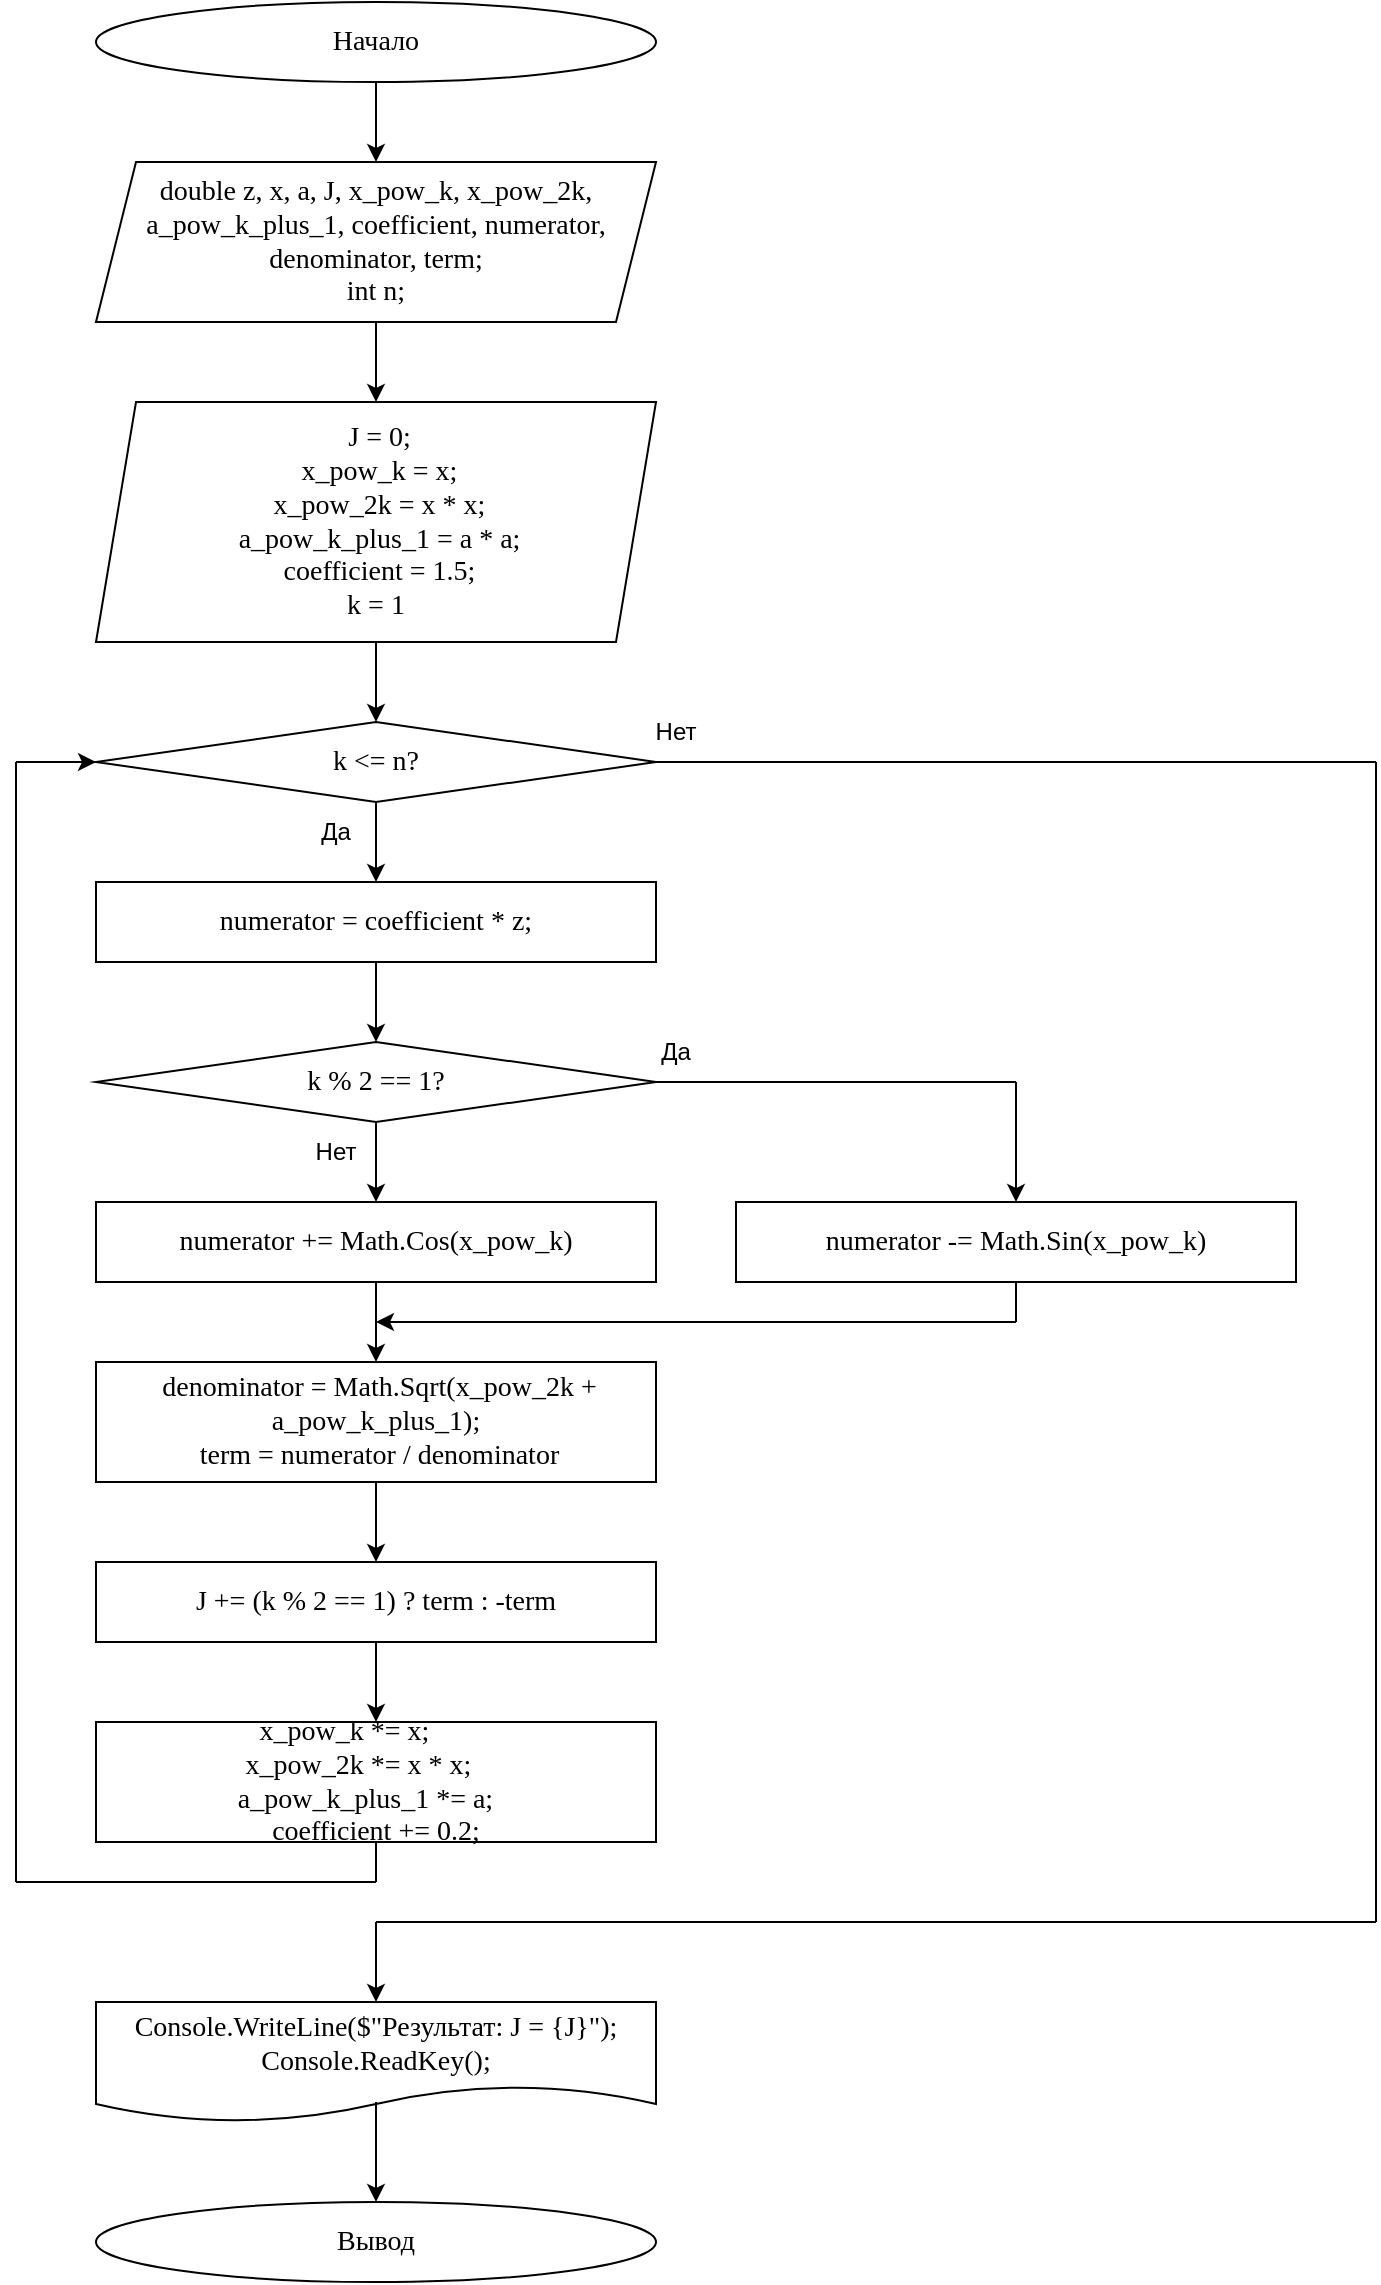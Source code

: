 <mxfile version="26.2.13">
  <diagram name="Страница — 1" id="E4E7yTUuGkh7SjtdxnBT">
    <mxGraphModel dx="1428" dy="796" grid="1" gridSize="10" guides="1" tooltips="1" connect="1" arrows="1" fold="1" page="1" pageScale="1" pageWidth="827" pageHeight="1169" math="0" shadow="0">
      <root>
        <mxCell id="0" />
        <mxCell id="1" parent="0" />
        <mxCell id="sTGOJyawShSkcU3myXAW-40" value="" style="group" parent="1" vertex="1" connectable="0">
          <mxGeometry x="240" y="40" width="680" height="1140" as="geometry" />
        </mxCell>
        <mxCell id="sTGOJyawShSkcU3myXAW-1" value="Начало" style="ellipse;whiteSpace=wrap;html=1;fontFamily=Times New Roman;fontSize=14;" parent="sTGOJyawShSkcU3myXAW-40" vertex="1">
          <mxGeometry x="40" width="280" height="40" as="geometry" />
        </mxCell>
        <mxCell id="sTGOJyawShSkcU3myXAW-14" value="" style="edgeStyle=orthogonalEdgeStyle;rounded=0;orthogonalLoop=1;jettySize=auto;html=1;fontFamily=Times New Roman;fontSize=14;" parent="sTGOJyawShSkcU3myXAW-40" source="sTGOJyawShSkcU3myXAW-2" target="sTGOJyawShSkcU3myXAW-3" edge="1">
          <mxGeometry relative="1" as="geometry" />
        </mxCell>
        <mxCell id="sTGOJyawShSkcU3myXAW-2" value="&lt;div&gt;&lt;font&gt;double z, x, a, J, x_pow_k, x_pow_2k, a_pow_k_plus_1, coefficient, numerator, denominator, term;&lt;/font&gt;&lt;/div&gt;&lt;div&gt;&lt;font&gt;int n;&lt;/font&gt;&lt;/div&gt;" style="shape=parallelogram;perimeter=parallelogramPerimeter;whiteSpace=wrap;html=1;fixedSize=1;fontFamily=Times New Roman;fontSize=14;" parent="sTGOJyawShSkcU3myXAW-40" vertex="1">
          <mxGeometry x="40" y="80" width="280" height="80" as="geometry" />
        </mxCell>
        <mxCell id="sTGOJyawShSkcU3myXAW-15" value="" style="edgeStyle=orthogonalEdgeStyle;rounded=0;orthogonalLoop=1;jettySize=auto;html=1;fontFamily=Times New Roman;fontSize=14;" parent="sTGOJyawShSkcU3myXAW-40" source="sTGOJyawShSkcU3myXAW-3" target="sTGOJyawShSkcU3myXAW-4" edge="1">
          <mxGeometry relative="1" as="geometry" />
        </mxCell>
        <mxCell id="sTGOJyawShSkcU3myXAW-3" value="&lt;div&gt;&amp;nbsp;J = 0;&lt;/div&gt;&lt;div&gt;&amp;nbsp;x_pow_k = x;&lt;/div&gt;&lt;div&gt;&amp;nbsp;x_pow_2k = x * x;&lt;/div&gt;&lt;div&gt;&amp;nbsp;a_pow_k_plus_1 = a * a;&lt;/div&gt;&lt;div&gt;&amp;nbsp;coefficient = 1.5;&lt;/div&gt;&lt;div&gt;k = 1&lt;/div&gt;" style="shape=parallelogram;perimeter=parallelogramPerimeter;whiteSpace=wrap;html=1;fixedSize=1;fontFamily=Times New Roman;fontSize=14;" parent="sTGOJyawShSkcU3myXAW-40" vertex="1">
          <mxGeometry x="40" y="200" width="280" height="120" as="geometry" />
        </mxCell>
        <mxCell id="sTGOJyawShSkcU3myXAW-16" value="" style="edgeStyle=orthogonalEdgeStyle;rounded=0;orthogonalLoop=1;jettySize=auto;html=1;fontFamily=Times New Roman;fontSize=14;" parent="sTGOJyawShSkcU3myXAW-40" source="sTGOJyawShSkcU3myXAW-4" target="sTGOJyawShSkcU3myXAW-5" edge="1">
          <mxGeometry relative="1" as="geometry" />
        </mxCell>
        <mxCell id="sTGOJyawShSkcU3myXAW-4" value="k &amp;lt;= n?" style="rhombus;whiteSpace=wrap;html=1;fontFamily=Times New Roman;fontSize=14;" parent="sTGOJyawShSkcU3myXAW-40" vertex="1">
          <mxGeometry x="40" y="360" width="280" height="40" as="geometry" />
        </mxCell>
        <mxCell id="sTGOJyawShSkcU3myXAW-17" value="" style="edgeStyle=orthogonalEdgeStyle;rounded=0;orthogonalLoop=1;jettySize=auto;html=1;fontFamily=Times New Roman;fontSize=14;" parent="sTGOJyawShSkcU3myXAW-40" source="sTGOJyawShSkcU3myXAW-5" target="sTGOJyawShSkcU3myXAW-6" edge="1">
          <mxGeometry relative="1" as="geometry" />
        </mxCell>
        <mxCell id="sTGOJyawShSkcU3myXAW-5" value="numerator = coefficient * z;" style="rounded=0;whiteSpace=wrap;html=1;fontFamily=Times New Roman;fontSize=14;" parent="sTGOJyawShSkcU3myXAW-40" vertex="1">
          <mxGeometry x="40" y="440" width="280" height="40" as="geometry" />
        </mxCell>
        <mxCell id="sTGOJyawShSkcU3myXAW-20" value="" style="edgeStyle=orthogonalEdgeStyle;rounded=0;orthogonalLoop=1;jettySize=auto;html=1;fontFamily=Times New Roman;fontSize=14;" parent="sTGOJyawShSkcU3myXAW-40" source="sTGOJyawShSkcU3myXAW-6" target="sTGOJyawShSkcU3myXAW-8" edge="1">
          <mxGeometry relative="1" as="geometry" />
        </mxCell>
        <mxCell id="sTGOJyawShSkcU3myXAW-6" value="k % 2 == 1?" style="rhombus;whiteSpace=wrap;html=1;fontFamily=Times New Roman;fontSize=14;" parent="sTGOJyawShSkcU3myXAW-40" vertex="1">
          <mxGeometry x="40" y="520" width="280" height="40" as="geometry" />
        </mxCell>
        <mxCell id="sTGOJyawShSkcU3myXAW-7" value="numerator -= Math.Sin(x_pow_k)" style="rounded=0;whiteSpace=wrap;html=1;fontFamily=Times New Roman;fontSize=14;" parent="sTGOJyawShSkcU3myXAW-40" vertex="1">
          <mxGeometry x="360" y="600" width="280" height="40" as="geometry" />
        </mxCell>
        <mxCell id="sTGOJyawShSkcU3myXAW-21" value="" style="edgeStyle=orthogonalEdgeStyle;rounded=0;orthogonalLoop=1;jettySize=auto;html=1;fontFamily=Times New Roman;fontSize=14;" parent="sTGOJyawShSkcU3myXAW-40" source="sTGOJyawShSkcU3myXAW-8" target="sTGOJyawShSkcU3myXAW-9" edge="1">
          <mxGeometry relative="1" as="geometry" />
        </mxCell>
        <mxCell id="sTGOJyawShSkcU3myXAW-8" value="numerator += Math.Cos(x_pow_k)" style="rounded=0;whiteSpace=wrap;html=1;fontFamily=Times New Roman;fontSize=14;" parent="sTGOJyawShSkcU3myXAW-40" vertex="1">
          <mxGeometry x="40" y="600" width="280" height="40" as="geometry" />
        </mxCell>
        <mxCell id="sTGOJyawShSkcU3myXAW-22" value="" style="edgeStyle=orthogonalEdgeStyle;rounded=0;orthogonalLoop=1;jettySize=auto;html=1;fontFamily=Times New Roman;fontSize=14;" parent="sTGOJyawShSkcU3myXAW-40" source="sTGOJyawShSkcU3myXAW-9" target="sTGOJyawShSkcU3myXAW-10" edge="1">
          <mxGeometry relative="1" as="geometry" />
        </mxCell>
        <mxCell id="sTGOJyawShSkcU3myXAW-9" value="&lt;div&gt;&amp;nbsp;denominator = Math.Sqrt(x_pow_2k + a_pow_k_plus_1);&lt;/div&gt;&lt;div&gt;&amp;nbsp;term = numerator / denominator&lt;/div&gt;" style="rounded=0;whiteSpace=wrap;html=1;fontFamily=Times New Roman;fontSize=14;" parent="sTGOJyawShSkcU3myXAW-40" vertex="1">
          <mxGeometry x="40" y="680" width="280" height="60" as="geometry" />
        </mxCell>
        <mxCell id="sTGOJyawShSkcU3myXAW-23" value="" style="edgeStyle=orthogonalEdgeStyle;rounded=0;orthogonalLoop=1;jettySize=auto;html=1;fontFamily=Times New Roman;fontSize=14;" parent="sTGOJyawShSkcU3myXAW-40" source="sTGOJyawShSkcU3myXAW-10" target="sTGOJyawShSkcU3myXAW-11" edge="1">
          <mxGeometry relative="1" as="geometry" />
        </mxCell>
        <mxCell id="sTGOJyawShSkcU3myXAW-10" value="J += (k % 2 == 1) ? term : -term" style="rounded=0;whiteSpace=wrap;html=1;fontFamily=Times New Roman;fontSize=14;" parent="sTGOJyawShSkcU3myXAW-40" vertex="1">
          <mxGeometry x="40" y="780" width="280" height="40" as="geometry" />
        </mxCell>
        <mxCell id="sTGOJyawShSkcU3myXAW-11" value="&lt;div&gt;x_pow_k *= x;&amp;nbsp; &amp;nbsp; &amp;nbsp; &amp;nbsp; &amp;nbsp;&lt;/div&gt;&lt;div&gt;x_pow_2k *= x * x;&amp;nbsp; &amp;nbsp; &amp;nbsp;&lt;/div&gt;&lt;div&gt;a_pow_k_plus_1 *= a;&amp;nbsp; &amp;nbsp;&lt;/div&gt;&lt;div&gt;coefficient += 0.2;&lt;/div&gt;" style="rounded=0;whiteSpace=wrap;html=1;fontFamily=Times New Roman;fontSize=14;" parent="sTGOJyawShSkcU3myXAW-40" vertex="1">
          <mxGeometry x="40" y="860" width="280" height="60" as="geometry" />
        </mxCell>
        <mxCell id="sTGOJyawShSkcU3myXAW-13" value="" style="endArrow=classic;html=1;rounded=0;entryX=0.5;entryY=0;entryDx=0;entryDy=0;fontFamily=Times New Roman;fontSize=14;" parent="sTGOJyawShSkcU3myXAW-40" target="sTGOJyawShSkcU3myXAW-2" edge="1">
          <mxGeometry width="50" height="50" relative="1" as="geometry">
            <mxPoint x="180" y="40" as="sourcePoint" />
            <mxPoint x="230" y="-10" as="targetPoint" />
          </mxGeometry>
        </mxCell>
        <mxCell id="sTGOJyawShSkcU3myXAW-24" value="" style="endArrow=none;html=1;rounded=0;fontFamily=Times New Roman;fontSize=14;" parent="sTGOJyawShSkcU3myXAW-40" edge="1">
          <mxGeometry width="50" height="50" relative="1" as="geometry">
            <mxPoint x="180" y="940" as="sourcePoint" />
            <mxPoint x="180" y="920" as="targetPoint" />
          </mxGeometry>
        </mxCell>
        <mxCell id="sTGOJyawShSkcU3myXAW-25" value="" style="endArrow=none;html=1;rounded=0;fontFamily=Times New Roman;fontSize=14;" parent="sTGOJyawShSkcU3myXAW-40" edge="1">
          <mxGeometry width="50" height="50" relative="1" as="geometry">
            <mxPoint y="940" as="sourcePoint" />
            <mxPoint x="180" y="940" as="targetPoint" />
          </mxGeometry>
        </mxCell>
        <mxCell id="sTGOJyawShSkcU3myXAW-26" value="" style="endArrow=none;html=1;rounded=0;fontFamily=Times New Roman;fontSize=14;" parent="sTGOJyawShSkcU3myXAW-40" edge="1">
          <mxGeometry width="50" height="50" relative="1" as="geometry">
            <mxPoint y="940" as="sourcePoint" />
            <mxPoint y="380" as="targetPoint" />
          </mxGeometry>
        </mxCell>
        <mxCell id="sTGOJyawShSkcU3myXAW-27" value="" style="endArrow=classic;html=1;rounded=0;entryX=0;entryY=0.5;entryDx=0;entryDy=0;fontFamily=Times New Roman;fontSize=14;" parent="sTGOJyawShSkcU3myXAW-40" target="sTGOJyawShSkcU3myXAW-4" edge="1">
          <mxGeometry width="50" height="50" relative="1" as="geometry">
            <mxPoint y="380" as="sourcePoint" />
            <mxPoint x="50" y="330" as="targetPoint" />
          </mxGeometry>
        </mxCell>
        <mxCell id="sTGOJyawShSkcU3myXAW-28" value="" style="endArrow=none;html=1;rounded=0;fontFamily=Times New Roman;fontSize=14;" parent="sTGOJyawShSkcU3myXAW-40" edge="1">
          <mxGeometry width="50" height="50" relative="1" as="geometry">
            <mxPoint x="320" y="540" as="sourcePoint" />
            <mxPoint x="500" y="540" as="targetPoint" />
          </mxGeometry>
        </mxCell>
        <mxCell id="sTGOJyawShSkcU3myXAW-29" value="" style="endArrow=classic;html=1;rounded=0;entryX=0.5;entryY=0;entryDx=0;entryDy=0;fontFamily=Times New Roman;fontSize=14;" parent="sTGOJyawShSkcU3myXAW-40" target="sTGOJyawShSkcU3myXAW-7" edge="1">
          <mxGeometry width="50" height="50" relative="1" as="geometry">
            <mxPoint x="500" y="540" as="sourcePoint" />
            <mxPoint x="550" y="490" as="targetPoint" />
          </mxGeometry>
        </mxCell>
        <mxCell id="sTGOJyawShSkcU3myXAW-30" value="" style="endArrow=none;html=1;rounded=0;fontFamily=Times New Roman;fontSize=14;" parent="sTGOJyawShSkcU3myXAW-40" edge="1">
          <mxGeometry width="50" height="50" relative="1" as="geometry">
            <mxPoint x="500" y="660" as="sourcePoint" />
            <mxPoint x="500" y="640" as="targetPoint" />
          </mxGeometry>
        </mxCell>
        <mxCell id="sTGOJyawShSkcU3myXAW-31" value="" style="endArrow=classic;html=1;rounded=0;fontFamily=Times New Roman;fontSize=14;" parent="sTGOJyawShSkcU3myXAW-40" edge="1">
          <mxGeometry width="50" height="50" relative="1" as="geometry">
            <mxPoint x="500" y="660" as="sourcePoint" />
            <mxPoint x="180" y="660" as="targetPoint" />
          </mxGeometry>
        </mxCell>
        <mxCell id="sTGOJyawShSkcU3myXAW-32" value="" style="endArrow=none;html=1;rounded=0;fontFamily=Times New Roman;fontSize=14;" parent="sTGOJyawShSkcU3myXAW-40" edge="1">
          <mxGeometry width="50" height="50" relative="1" as="geometry">
            <mxPoint x="320" y="380" as="sourcePoint" />
            <mxPoint x="680" y="380" as="targetPoint" />
          </mxGeometry>
        </mxCell>
        <mxCell id="sTGOJyawShSkcU3myXAW-34" value="" style="endArrow=none;html=1;rounded=0;fontFamily=Times New Roman;fontSize=14;" parent="sTGOJyawShSkcU3myXAW-40" edge="1">
          <mxGeometry width="50" height="50" relative="1" as="geometry">
            <mxPoint x="680" y="960" as="sourcePoint" />
            <mxPoint x="680" y="380" as="targetPoint" />
          </mxGeometry>
        </mxCell>
        <mxCell id="sTGOJyawShSkcU3myXAW-35" value="" style="endArrow=none;html=1;rounded=0;fontFamily=Times New Roman;fontSize=14;" parent="sTGOJyawShSkcU3myXAW-40" edge="1">
          <mxGeometry width="50" height="50" relative="1" as="geometry">
            <mxPoint x="180" y="960" as="sourcePoint" />
            <mxPoint x="680" y="960" as="targetPoint" />
          </mxGeometry>
        </mxCell>
        <mxCell id="sTGOJyawShSkcU3myXAW-36" value="" style="endArrow=classic;html=1;rounded=0;entryX=0.5;entryY=0;entryDx=0;entryDy=0;fontFamily=Times New Roman;fontSize=14;" parent="sTGOJyawShSkcU3myXAW-40" edge="1">
          <mxGeometry width="50" height="50" relative="1" as="geometry">
            <mxPoint x="180" y="960" as="sourcePoint" />
            <mxPoint x="180" y="1000" as="targetPoint" />
          </mxGeometry>
        </mxCell>
        <mxCell id="sTGOJyawShSkcU3myXAW-37" value="&lt;div&gt;Console.WriteLine($&quot;Результат: J = {J}&quot;);&lt;/div&gt;&lt;div&gt;Console.ReadKey();&lt;/div&gt;" style="shape=document;whiteSpace=wrap;html=1;boundedLbl=1;fontFamily=Times New Roman;fontSize=14;" parent="sTGOJyawShSkcU3myXAW-40" vertex="1">
          <mxGeometry x="40" y="1000" width="280" height="60" as="geometry" />
        </mxCell>
        <mxCell id="sTGOJyawShSkcU3myXAW-38" value="Вывод" style="ellipse;whiteSpace=wrap;html=1;fontFamily=Times New Roman;fontSize=14;" parent="sTGOJyawShSkcU3myXAW-40" vertex="1">
          <mxGeometry x="40" y="1100" width="280" height="40" as="geometry" />
        </mxCell>
        <mxCell id="sTGOJyawShSkcU3myXAW-39" value="" style="endArrow=classic;html=1;rounded=0;fontFamily=Times New Roman;fontSize=14;" parent="sTGOJyawShSkcU3myXAW-40" target="sTGOJyawShSkcU3myXAW-38" edge="1">
          <mxGeometry width="50" height="50" relative="1" as="geometry">
            <mxPoint x="180" y="1050" as="sourcePoint" />
            <mxPoint x="230" y="1000" as="targetPoint" />
          </mxGeometry>
        </mxCell>
        <mxCell id="mUYRJytsTKgcbRHEhHxe-1" value="Нет" style="text;html=1;align=center;verticalAlign=middle;whiteSpace=wrap;rounded=0;" vertex="1" parent="sTGOJyawShSkcU3myXAW-40">
          <mxGeometry x="300" y="350" width="60" height="30" as="geometry" />
        </mxCell>
        <mxCell id="mUYRJytsTKgcbRHEhHxe-2" value="Да" style="text;html=1;align=center;verticalAlign=middle;whiteSpace=wrap;rounded=0;" vertex="1" parent="sTGOJyawShSkcU3myXAW-40">
          <mxGeometry x="130" y="400" width="60" height="30" as="geometry" />
        </mxCell>
        <mxCell id="mUYRJytsTKgcbRHEhHxe-3" value="Да" style="text;html=1;align=center;verticalAlign=middle;whiteSpace=wrap;rounded=0;" vertex="1" parent="sTGOJyawShSkcU3myXAW-40">
          <mxGeometry x="300" y="510" width="60" height="30" as="geometry" />
        </mxCell>
        <mxCell id="mUYRJytsTKgcbRHEhHxe-4" value="Нет" style="text;html=1;align=center;verticalAlign=middle;whiteSpace=wrap;rounded=0;" vertex="1" parent="sTGOJyawShSkcU3myXAW-40">
          <mxGeometry x="130" y="560" width="60" height="30" as="geometry" />
        </mxCell>
      </root>
    </mxGraphModel>
  </diagram>
</mxfile>
